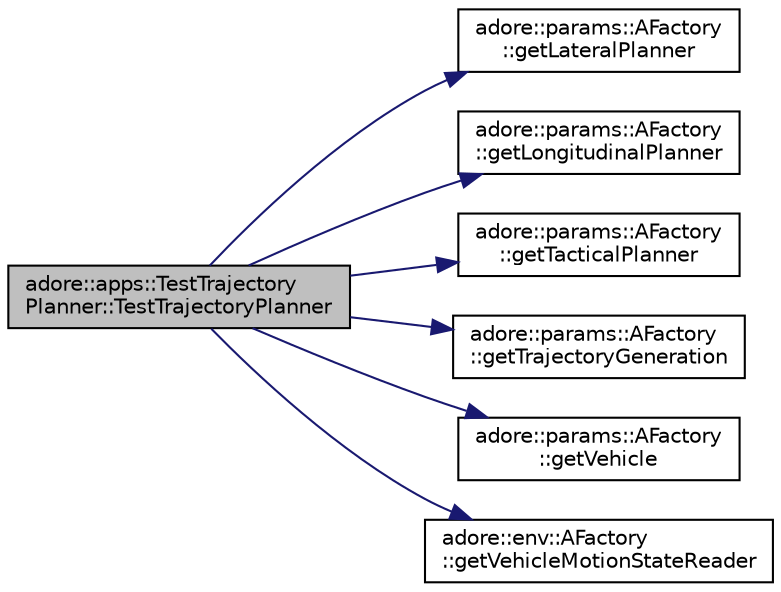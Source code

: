 digraph "adore::apps::TestTrajectoryPlanner::TestTrajectoryPlanner"
{
 // LATEX_PDF_SIZE
  edge [fontname="Helvetica",fontsize="10",labelfontname="Helvetica",labelfontsize="10"];
  node [fontname="Helvetica",fontsize="10",shape=record];
  rankdir="LR";
  Node1 [label="adore::apps::TestTrajectory\lPlanner::TestTrajectoryPlanner",height=0.2,width=0.4,color="black", fillcolor="grey75", style="filled", fontcolor="black",tooltip=" "];
  Node1 -> Node2 [color="midnightblue",fontsize="10",style="solid",fontname="Helvetica"];
  Node2 [label="adore::params::AFactory\l::getLateralPlanner",height=0.2,width=0.4,color="black", fillcolor="white", style="filled",URL="$classadore_1_1params_1_1AFactory.html#a31e28ea57656f3a98872f44e0b247d4d",tooltip=" "];
  Node1 -> Node3 [color="midnightblue",fontsize="10",style="solid",fontname="Helvetica"];
  Node3 [label="adore::params::AFactory\l::getLongitudinalPlanner",height=0.2,width=0.4,color="black", fillcolor="white", style="filled",URL="$classadore_1_1params_1_1AFactory.html#ad732c94d142781ff7b2df2612d9c4b18",tooltip=" "];
  Node1 -> Node4 [color="midnightblue",fontsize="10",style="solid",fontname="Helvetica"];
  Node4 [label="adore::params::AFactory\l::getTacticalPlanner",height=0.2,width=0.4,color="black", fillcolor="white", style="filled",URL="$classadore_1_1params_1_1AFactory.html#a3a0b2562d10e6802c6a6158e2fcbeebe",tooltip=" "];
  Node1 -> Node5 [color="midnightblue",fontsize="10",style="solid",fontname="Helvetica"];
  Node5 [label="adore::params::AFactory\l::getTrajectoryGeneration",height=0.2,width=0.4,color="black", fillcolor="white", style="filled",URL="$classadore_1_1params_1_1AFactory.html#a552a3f6c4a21a5faf17070402003a718",tooltip=" "];
  Node1 -> Node6 [color="midnightblue",fontsize="10",style="solid",fontname="Helvetica"];
  Node6 [label="adore::params::AFactory\l::getVehicle",height=0.2,width=0.4,color="black", fillcolor="white", style="filled",URL="$classadore_1_1params_1_1AFactory.html#a8391b48b706bb01a21e7502824875d0b",tooltip=" "];
  Node1 -> Node7 [color="midnightblue",fontsize="10",style="solid",fontname="Helvetica"];
  Node7 [label="adore::env::AFactory\l::getVehicleMotionStateReader",height=0.2,width=0.4,color="black", fillcolor="white", style="filled",URL="$classadore_1_1env_1_1AFactory.html#a81f661c576816461f1914436620ac208",tooltip=" "];
}

